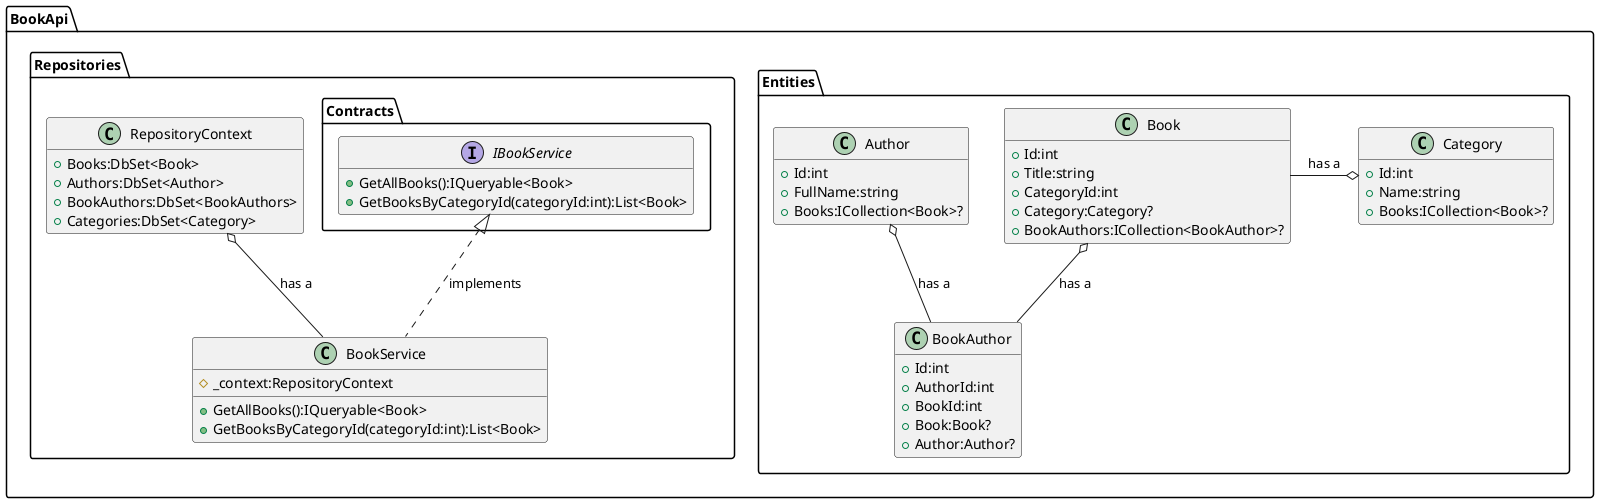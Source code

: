 @startuml BookApi

package BookApi.Entities{
    class Book{
        +Id:int
        +Title:string
        +CategoryId:int
        +Category:Category?
        +BookAuthors:ICollection<BookAuthor>?
    }
    class Author{
        +Id:int
        +FullName:string
        +Books:ICollection<Book>?
    }
    class Category{
        +Id:int
        +Name:string
        +Books:ICollection<Book>?
    }
    class BookAuthor{
        +Id:int
        +AuthorId:int
        +BookId:int
        +Book:Book?
        +Author:Author?
    }

    Book -right-o Category : has a
    BookAuthor -up-o Book : has a
    BookAuthor -up-o Author : has a
}

package BookApi.Repositories{
    package Contracts{
        interface IBookService{
            +GetAllBooks():IQueryable<Book>
            +GetBooksByCategoryId(categoryId:int):List<Book>
        }
    }

    class BookService{
        #_context:RepositoryContext
        +GetAllBooks():IQueryable<Book>
        +GetBooksByCategoryId(categoryId:int):List<Book>
    }

    BookService -up-o RepositoryContext : has a
    BookService .up.|> IBookService : implements

    class RepositoryContext{
        +Books:DbSet<Book>
        +Authors:DbSet<Author>
        +BookAuthors:DbSet<BookAuthors>
        +Categories:DbSet<Category>
    }
}

hide empty members

@enduml